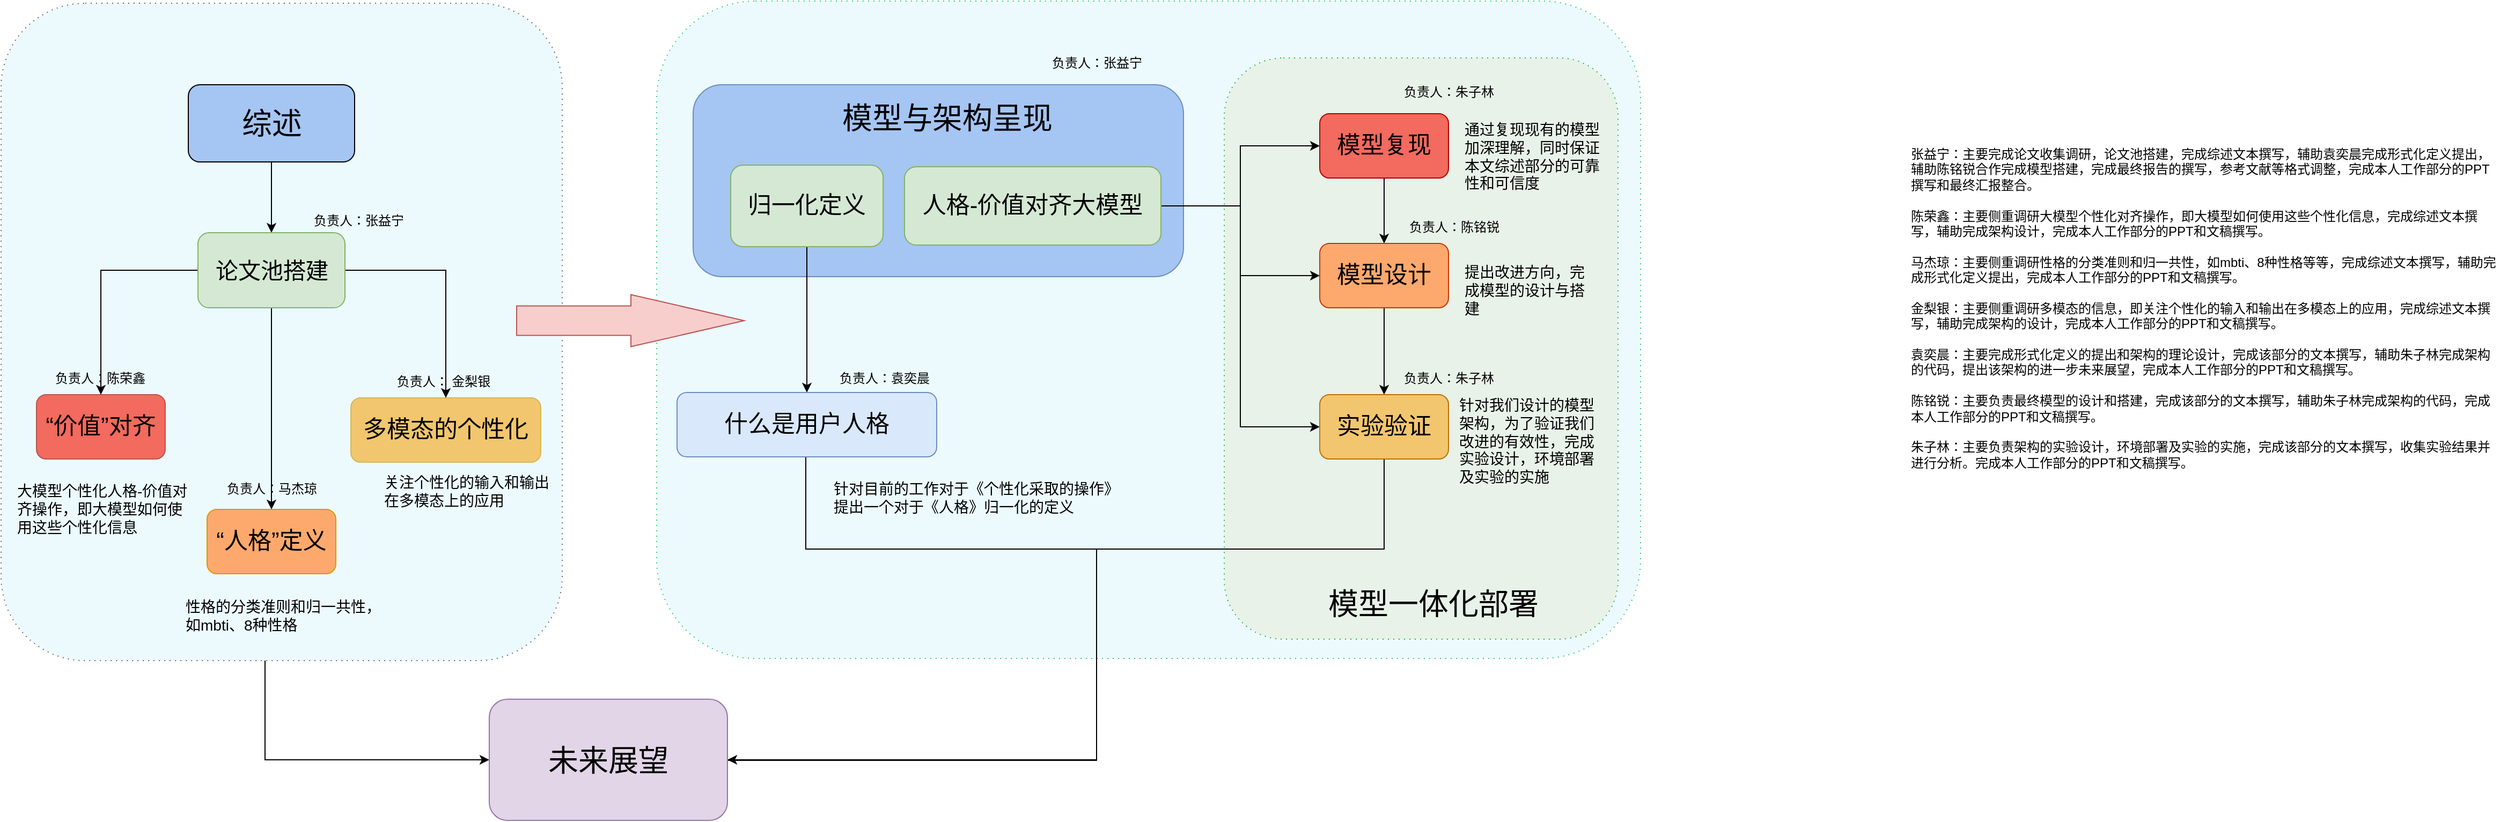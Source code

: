 <mxfile version="24.4.0" type="github">
  <diagram name="第 1 页" id="jlVK5qfQyr_egqlrKWcN">
    <mxGraphModel dx="2102" dy="1260" grid="0" gridSize="10" guides="1" tooltips="1" connect="1" arrows="1" fold="1" page="1" pageScale="1" pageWidth="3300" pageHeight="4681" math="0" shadow="0">
      <root>
        <mxCell id="0" />
        <mxCell id="1" parent="0" />
        <mxCell id="gydbtc8NzU2zJaDU4UvF-53" style="edgeStyle=orthogonalEdgeStyle;rounded=0;orthogonalLoop=1;jettySize=auto;html=1;entryX=0;entryY=0.5;entryDx=0;entryDy=0;" edge="1" parent="1" source="gydbtc8NzU2zJaDU4UvF-52" target="gydbtc8NzU2zJaDU4UvF-29">
          <mxGeometry relative="1" as="geometry">
            <Array as="points">
              <mxPoint x="480" y="1287" />
            </Array>
          </mxGeometry>
        </mxCell>
        <mxCell id="gydbtc8NzU2zJaDU4UvF-52" value="" style="rounded=1;whiteSpace=wrap;html=1;dashed=1;dashPattern=1 4;strokeColor=#666666;fillColor=#ECFAFE;fontColor=#333333;" vertex="1" parent="1">
          <mxGeometry x="234" y="581" width="523" height="613" as="geometry" />
        </mxCell>
        <mxCell id="gydbtc8NzU2zJaDU4UvF-22" value="" style="rounded=1;whiteSpace=wrap;html=1;dashed=1;dashPattern=1 4;strokeColor=#31CE6B;fillColor=#ECFAFE;" vertex="1" parent="1">
          <mxGeometry x="845" y="579" width="917" height="613" as="geometry" />
        </mxCell>
        <mxCell id="gydbtc8NzU2zJaDU4UvF-15" value="" style="rounded=1;whiteSpace=wrap;html=1;fillColor=#A5C5F3;strokeColor=#6c8ebf;" vertex="1" parent="1">
          <mxGeometry x="879" y="657" width="457" height="179" as="geometry" />
        </mxCell>
        <mxCell id="gydbtc8NzU2zJaDU4UvF-33" style="edgeStyle=orthogonalEdgeStyle;rounded=0;orthogonalLoop=1;jettySize=auto;html=1;entryX=0.5;entryY=0;entryDx=0;entryDy=0;" edge="1" parent="1" source="gydbtc8NzU2zJaDU4UvF-1" target="gydbtc8NzU2zJaDU4UvF-21">
          <mxGeometry relative="1" as="geometry" />
        </mxCell>
        <mxCell id="gydbtc8NzU2zJaDU4UvF-1" value="&lt;font style=&quot;font-size: 22px;&quot;&gt;归一化定义&lt;/font&gt;" style="rounded=1;whiteSpace=wrap;html=1;fillColor=#d5e8d4;strokeColor=#82b366;" vertex="1" parent="1">
          <mxGeometry x="914" y="732" width="142" height="76" as="geometry" />
        </mxCell>
        <mxCell id="gydbtc8NzU2zJaDU4UvF-57" value="" style="rounded=1;whiteSpace=wrap;html=1;dashed=1;dashPattern=1 4;fillColor=#e8f2e8;strokeColor=#24B33C;" vertex="1" parent="1">
          <mxGeometry x="1374" y="632" width="367" height="542" as="geometry" />
        </mxCell>
        <mxCell id="gydbtc8NzU2zJaDU4UvF-62" style="edgeStyle=orthogonalEdgeStyle;rounded=0;orthogonalLoop=1;jettySize=auto;html=1;" edge="1" parent="1" source="gydbtc8NzU2zJaDU4UvF-2" target="gydbtc8NzU2zJaDU4UvF-16">
          <mxGeometry relative="1" as="geometry" />
        </mxCell>
        <mxCell id="gydbtc8NzU2zJaDU4UvF-63" style="edgeStyle=orthogonalEdgeStyle;rounded=0;orthogonalLoop=1;jettySize=auto;html=1;entryX=0;entryY=0.5;entryDx=0;entryDy=0;" edge="1" parent="1" source="gydbtc8NzU2zJaDU4UvF-2" target="gydbtc8NzU2zJaDU4UvF-17">
          <mxGeometry relative="1" as="geometry" />
        </mxCell>
        <mxCell id="gydbtc8NzU2zJaDU4UvF-66" style="edgeStyle=orthogonalEdgeStyle;rounded=0;orthogonalLoop=1;jettySize=auto;html=1;entryX=0;entryY=0.5;entryDx=0;entryDy=0;" edge="1" parent="1" source="gydbtc8NzU2zJaDU4UvF-2" target="gydbtc8NzU2zJaDU4UvF-19">
          <mxGeometry relative="1" as="geometry" />
        </mxCell>
        <mxCell id="gydbtc8NzU2zJaDU4UvF-2" value="&lt;font style=&quot;font-size: 22px;&quot;&gt;人格-价值对齐大模型&lt;/font&gt;" style="rounded=1;whiteSpace=wrap;html=1;fillColor=#d5e8d4;strokeColor=#82b366;" vertex="1" parent="1">
          <mxGeometry x="1076" y="733.5" width="239" height="73" as="geometry" />
        </mxCell>
        <mxCell id="gydbtc8NzU2zJaDU4UvF-47" style="edgeStyle=orthogonalEdgeStyle;rounded=0;orthogonalLoop=1;jettySize=auto;html=1;entryX=0.5;entryY=0;entryDx=0;entryDy=0;" edge="1" parent="1" source="gydbtc8NzU2zJaDU4UvF-3" target="gydbtc8NzU2zJaDU4UvF-13">
          <mxGeometry relative="1" as="geometry" />
        </mxCell>
        <mxCell id="gydbtc8NzU2zJaDU4UvF-3" value="&lt;font style=&quot;font-size: 28px;&quot;&gt;综述&lt;/font&gt;" style="rounded=1;whiteSpace=wrap;html=1;fillColor=#A5C5F3;" vertex="1" parent="1">
          <mxGeometry x="408.5" y="657" width="155" height="72" as="geometry" />
        </mxCell>
        <mxCell id="gydbtc8NzU2zJaDU4UvF-7" value="&lt;font style=&quot;font-size: 22px;&quot;&gt;“人格”定义&lt;/font&gt;" style="rounded=1;whiteSpace=wrap;html=1;fillColor=#FDA96D;strokeColor=#d79b00;" vertex="1" parent="1">
          <mxGeometry x="426" y="1053" width="120" height="60" as="geometry" />
        </mxCell>
        <mxCell id="gydbtc8NzU2zJaDU4UvF-8" value="性格的分类准则和归一共性，如mbti、8种性格" style="text;whiteSpace=wrap;fontSize=14;" vertex="1" parent="1">
          <mxGeometry x="404" y="1129" width="197" height="36" as="geometry" />
        </mxCell>
        <mxCell id="gydbtc8NzU2zJaDU4UvF-9" value="大模型个性化人格-价值对齐操作，即大模型如何使用这些个性化信息" style="text;whiteSpace=wrap;fontSize=14;" vertex="1" parent="1">
          <mxGeometry x="246.5" y="1021" width="161" height="36" as="geometry" />
        </mxCell>
        <mxCell id="gydbtc8NzU2zJaDU4UvF-10" value="&lt;font style=&quot;font-size: 22px;&quot;&gt;“价值”对齐&lt;/font&gt;" style="rounded=1;whiteSpace=wrap;html=1;fillColor=#F36A5E;strokeColor=#b85450;" vertex="1" parent="1">
          <mxGeometry x="267" y="946" width="120" height="60" as="geometry" />
        </mxCell>
        <mxCell id="gydbtc8NzU2zJaDU4UvF-11" value="&lt;font style=&quot;font-size: 22px;&quot;&gt;多模态的个性化&lt;/font&gt;" style="rounded=1;whiteSpace=wrap;html=1;fillColor=#F2C66E;strokeColor=#d6b656;" vertex="1" parent="1">
          <mxGeometry x="560" y="949" width="177" height="60" as="geometry" />
        </mxCell>
        <mxCell id="gydbtc8NzU2zJaDU4UvF-12" value="关注个性化的输入和输出在多模态上的应用" style="text;whiteSpace=wrap;fontSize=14;" vertex="1" parent="1">
          <mxGeometry x="589" y="1013" width="159" height="36" as="geometry" />
        </mxCell>
        <mxCell id="gydbtc8NzU2zJaDU4UvF-48" style="edgeStyle=orthogonalEdgeStyle;rounded=0;orthogonalLoop=1;jettySize=auto;html=1;entryX=0.5;entryY=0;entryDx=0;entryDy=0;" edge="1" parent="1" source="gydbtc8NzU2zJaDU4UvF-13" target="gydbtc8NzU2zJaDU4UvF-10">
          <mxGeometry relative="1" as="geometry" />
        </mxCell>
        <mxCell id="gydbtc8NzU2zJaDU4UvF-49" style="edgeStyle=orthogonalEdgeStyle;rounded=0;orthogonalLoop=1;jettySize=auto;html=1;" edge="1" parent="1" source="gydbtc8NzU2zJaDU4UvF-13" target="gydbtc8NzU2zJaDU4UvF-7">
          <mxGeometry relative="1" as="geometry" />
        </mxCell>
        <mxCell id="gydbtc8NzU2zJaDU4UvF-50" style="edgeStyle=orthogonalEdgeStyle;rounded=0;orthogonalLoop=1;jettySize=auto;html=1;" edge="1" parent="1" source="gydbtc8NzU2zJaDU4UvF-13" target="gydbtc8NzU2zJaDU4UvF-11">
          <mxGeometry relative="1" as="geometry" />
        </mxCell>
        <mxCell id="gydbtc8NzU2zJaDU4UvF-13" value="&lt;font style=&quot;font-size: 21px;&quot;&gt;论文池搭建&lt;/font&gt;" style="rounded=1;whiteSpace=wrap;html=1;fillColor=#d5e8d4;strokeColor=#82b366;" vertex="1" parent="1">
          <mxGeometry x="417.5" y="795" width="137" height="70" as="geometry" />
        </mxCell>
        <mxCell id="gydbtc8NzU2zJaDU4UvF-24" style="edgeStyle=orthogonalEdgeStyle;rounded=0;orthogonalLoop=1;jettySize=auto;html=1;" edge="1" parent="1" source="gydbtc8NzU2zJaDU4UvF-16" target="gydbtc8NzU2zJaDU4UvF-17">
          <mxGeometry relative="1" as="geometry" />
        </mxCell>
        <mxCell id="gydbtc8NzU2zJaDU4UvF-16" value="&lt;font color=&quot;#000000&quot; style=&quot;font-size: 22px;&quot;&gt;模型复现&lt;/font&gt;" style="rounded=1;whiteSpace=wrap;html=1;fillColor=#F36A5E;fontColor=#ffffff;strokeColor=#B20000;" vertex="1" parent="1">
          <mxGeometry x="1463" y="684" width="120" height="60" as="geometry" />
        </mxCell>
        <mxCell id="gydbtc8NzU2zJaDU4UvF-25" style="edgeStyle=orthogonalEdgeStyle;rounded=0;orthogonalLoop=1;jettySize=auto;html=1;" edge="1" parent="1" source="gydbtc8NzU2zJaDU4UvF-17" target="gydbtc8NzU2zJaDU4UvF-19">
          <mxGeometry relative="1" as="geometry" />
        </mxCell>
        <mxCell id="gydbtc8NzU2zJaDU4UvF-17" value="&lt;font style=&quot;font-size: 22px;&quot;&gt;模型设计&lt;/font&gt;" style="rounded=1;whiteSpace=wrap;html=1;fillColor=#FDA96D;fontColor=#000000;strokeColor=#C73500;" vertex="1" parent="1">
          <mxGeometry x="1463" y="805" width="120" height="60" as="geometry" />
        </mxCell>
        <mxCell id="gydbtc8NzU2zJaDU4UvF-35" style="edgeStyle=orthogonalEdgeStyle;rounded=0;orthogonalLoop=1;jettySize=auto;html=1;entryX=0.5;entryY=0;entryDx=0;entryDy=0;" edge="1" parent="1" source="gydbtc8NzU2zJaDU4UvF-19" target="gydbtc8NzU2zJaDU4UvF-29">
          <mxGeometry relative="1" as="geometry">
            <Array as="points">
              <mxPoint x="1523" y="1090" />
              <mxPoint x="1255" y="1090" />
              <mxPoint x="1255" y="1287" />
              <mxPoint x="800" y="1287" />
            </Array>
          </mxGeometry>
        </mxCell>
        <mxCell id="gydbtc8NzU2zJaDU4UvF-19" value="&lt;font style=&quot;font-size: 22px;&quot;&gt;实验验证&lt;/font&gt;" style="rounded=1;whiteSpace=wrap;html=1;fillColor=#F2C66E;fontColor=#000000;strokeColor=#BD7000;" vertex="1" parent="1">
          <mxGeometry x="1463" y="946" width="120" height="60" as="geometry" />
        </mxCell>
        <mxCell id="gydbtc8NzU2zJaDU4UvF-34" style="edgeStyle=orthogonalEdgeStyle;rounded=0;orthogonalLoop=1;jettySize=auto;html=1;" edge="1" parent="1" source="gydbtc8NzU2zJaDU4UvF-21" target="gydbtc8NzU2zJaDU4UvF-29">
          <mxGeometry relative="1" as="geometry">
            <Array as="points">
              <mxPoint x="984" y="1090" />
              <mxPoint x="1255" y="1090" />
            </Array>
          </mxGeometry>
        </mxCell>
        <mxCell id="gydbtc8NzU2zJaDU4UvF-21" value="&lt;font style=&quot;font-size: 22px;&quot;&gt;什么是用户人格&lt;/font&gt;" style="rounded=1;whiteSpace=wrap;html=1;fillColor=#dae8fc;strokeColor=#6c8ebf;" vertex="1" parent="1">
          <mxGeometry x="864" y="944" width="242" height="60" as="geometry" />
        </mxCell>
        <mxCell id="gydbtc8NzU2zJaDU4UvF-27" value="" style="shape=flexArrow;endArrow=classic;html=1;rounded=0;width=27.5;endSize=34.833;fillColor=#f8cecc;strokeColor=#b85450;" edge="1" parent="1">
          <mxGeometry width="50" height="50" relative="1" as="geometry">
            <mxPoint x="714" y="877" as="sourcePoint" />
            <mxPoint x="927" y="877" as="targetPoint" />
          </mxGeometry>
        </mxCell>
        <mxCell id="gydbtc8NzU2zJaDU4UvF-28" value="&lt;font style=&quot;font-size: 28px;&quot;&gt;模型与架构呈现&lt;/font&gt;" style="text;html=1;align=center;verticalAlign=middle;whiteSpace=wrap;rounded=0;" vertex="1" parent="1">
          <mxGeometry x="1005" y="673" width="222" height="30" as="geometry" />
        </mxCell>
        <mxCell id="gydbtc8NzU2zJaDU4UvF-29" value="&lt;font style=&quot;font-size: 28px;&quot;&gt;未来展望&lt;/font&gt;" style="rounded=1;whiteSpace=wrap;html=1;fillColor=#e1d5e7;strokeColor=#9673a6;" vertex="1" parent="1">
          <mxGeometry x="689" y="1230" width="222" height="113" as="geometry" />
        </mxCell>
        <mxCell id="gydbtc8NzU2zJaDU4UvF-36" value="负责人：朱子林" style="text;html=1;align=center;verticalAlign=middle;whiteSpace=wrap;rounded=0;" vertex="1" parent="1">
          <mxGeometry x="1526" y="649" width="115" height="30" as="geometry" />
        </mxCell>
        <mxCell id="gydbtc8NzU2zJaDU4UvF-37" value="负责人：朱子林" style="text;html=1;align=center;verticalAlign=middle;whiteSpace=wrap;rounded=0;" vertex="1" parent="1">
          <mxGeometry x="1526" y="916" width="115" height="30" as="geometry" />
        </mxCell>
        <mxCell id="gydbtc8NzU2zJaDU4UvF-38" value="负责人：陈铭锐" style="text;html=1;align=center;verticalAlign=middle;whiteSpace=wrap;rounded=0;" vertex="1" parent="1">
          <mxGeometry x="1531" y="775" width="115" height="30" as="geometry" />
        </mxCell>
        <mxCell id="gydbtc8NzU2zJaDU4UvF-39" value="负责人：袁奕晨" style="text;html=1;align=center;verticalAlign=middle;whiteSpace=wrap;rounded=0;" vertex="1" parent="1">
          <mxGeometry x="1000" y="916" width="115" height="30" as="geometry" />
        </mxCell>
        <mxCell id="gydbtc8NzU2zJaDU4UvF-40" value="针对目前的工作对于《个性化采取的操作》&#xa;提出一个对于《人格》归一化的定义" style="text;whiteSpace=wrap;fontSize=14;" vertex="1" parent="1">
          <mxGeometry x="1008" y="1019" width="271" height="58" as="geometry" />
        </mxCell>
        <mxCell id="gydbtc8NzU2zJaDU4UvF-41" value="针对我们设计的模型架构，为了验证我们改进的有效性，完成实验设计，环境部署及实验的实施" style="text;whiteSpace=wrap;fontSize=14;" vertex="1" parent="1">
          <mxGeometry x="1591" y="941" width="128" height="36" as="geometry" />
        </mxCell>
        <mxCell id="gydbtc8NzU2zJaDU4UvF-42" value="提出改进方向，完成模型的设计与搭建" style="text;whiteSpace=wrap;fontSize=14;" vertex="1" parent="1">
          <mxGeometry x="1596" y="816.5" width="118" height="27" as="geometry" />
        </mxCell>
        <mxCell id="gydbtc8NzU2zJaDU4UvF-43" value="通过复现现有的模型加深理解，同时保证本文综述部分的可靠性和可信度" style="text;whiteSpace=wrap;fontSize=14;" vertex="1" parent="1">
          <mxGeometry x="1596" y="684" width="140" height="78" as="geometry" />
        </mxCell>
        <mxCell id="gydbtc8NzU2zJaDU4UvF-44" value="负责人：张益宁" style="text;html=1;align=center;verticalAlign=middle;whiteSpace=wrap;rounded=0;" vertex="1" parent="1">
          <mxGeometry x="510" y="769" width="115" height="30" as="geometry" />
        </mxCell>
        <mxCell id="gydbtc8NzU2zJaDU4UvF-45" value="负责人：张益宁" style="text;html=1;align=center;verticalAlign=middle;whiteSpace=wrap;rounded=0;" vertex="1" parent="1">
          <mxGeometry x="1197.5" y="622" width="115" height="30" as="geometry" />
        </mxCell>
        <mxCell id="gydbtc8NzU2zJaDU4UvF-46" value="张益宁：主要完成论文收集调研，论文池搭建，完成综述文本撰写，辅助袁奕晨完成形式化定义提出，辅助陈铭锐合作完成模型搭建，完成最终报告的撰写，参考文献等格式调整，完成本人工作部分的PPT撰写和最终汇报整合。&#xa; &#xa;陈荣鑫：主要侧重调研大模型个性化对齐操作，即大模型如何使用这些个性化信息，完成综述文本撰写，辅助完成架构设计，完成本人工作部分的PPT和文稿撰写。&#xa; &#xa;马杰琼：主要侧重调研性格的分类准则和归一共性，如mbti、8种性格等等，完成综述文本撰写，辅助完成形式化定义提出，完成本人工作部分的PPT和文稿撰写。&#xa; &#xa;金梨银：主要侧重调研多模态的信息，即关注个性化的输入和输出在多模态上的应用，完成综述文本撰写，辅助完成架构的设计，完成本人工作部分的PPT和文稿撰写。&#xa; &#xa;袁奕晨：主要完成形式化定义的提出和架构的理论设计，完成该部分的文本撰写，辅助朱子林完成架构的代码，提出该架构的进一步未来展望，完成本人工作部分的PPT和文稿撰写。&#xa; &#xa;陈铭锐：主要负责最终模型的设计和搭建，完成该部分的文本撰写，辅助朱子林完成架构的代码，完成本人工作部分的PPT和文稿撰写。&#xa; &#xa;朱子林：主要负责架构的实验设计，环境部署及实验的实施，完成该部分的文本撰写，收集实验结果并进行分析。完成本人工作部分的PPT和文稿撰写。" style="text;whiteSpace=wrap;" vertex="1" parent="1">
          <mxGeometry x="2011.999" y="708.001" width="550" height="324" as="geometry" />
        </mxCell>
        <mxCell id="gydbtc8NzU2zJaDU4UvF-54" value="负责人：陈荣鑫" style="text;html=1;align=center;verticalAlign=middle;whiteSpace=wrap;rounded=0;" vertex="1" parent="1">
          <mxGeometry x="269" y="916" width="115" height="30" as="geometry" />
        </mxCell>
        <mxCell id="gydbtc8NzU2zJaDU4UvF-55" value="负责人：马杰琼" style="text;html=1;align=center;verticalAlign=middle;whiteSpace=wrap;rounded=0;" vertex="1" parent="1">
          <mxGeometry x="428.5" y="1019" width="115" height="30" as="geometry" />
        </mxCell>
        <mxCell id="gydbtc8NzU2zJaDU4UvF-56" value="负责人：&lt;span style=&quot;background-color: initial;&quot;&gt;&amp;nbsp;&lt;/span&gt;&lt;span style=&quot;background-color: initial;&quot;&gt;金梨银&lt;/span&gt;" style="text;html=1;align=center;verticalAlign=middle;whiteSpace=wrap;rounded=0;" vertex="1" parent="1">
          <mxGeometry x="589" y="919" width="115" height="30" as="geometry" />
        </mxCell>
        <mxCell id="gydbtc8NzU2zJaDU4UvF-58" value="&lt;span style=&quot;font-size: 28px;&quot;&gt;模型一体化部署&lt;/span&gt;" style="text;html=1;align=center;verticalAlign=middle;whiteSpace=wrap;rounded=0;" vertex="1" parent="1">
          <mxGeometry x="1460" y="1126" width="218" height="30" as="geometry" />
        </mxCell>
      </root>
    </mxGraphModel>
  </diagram>
</mxfile>
